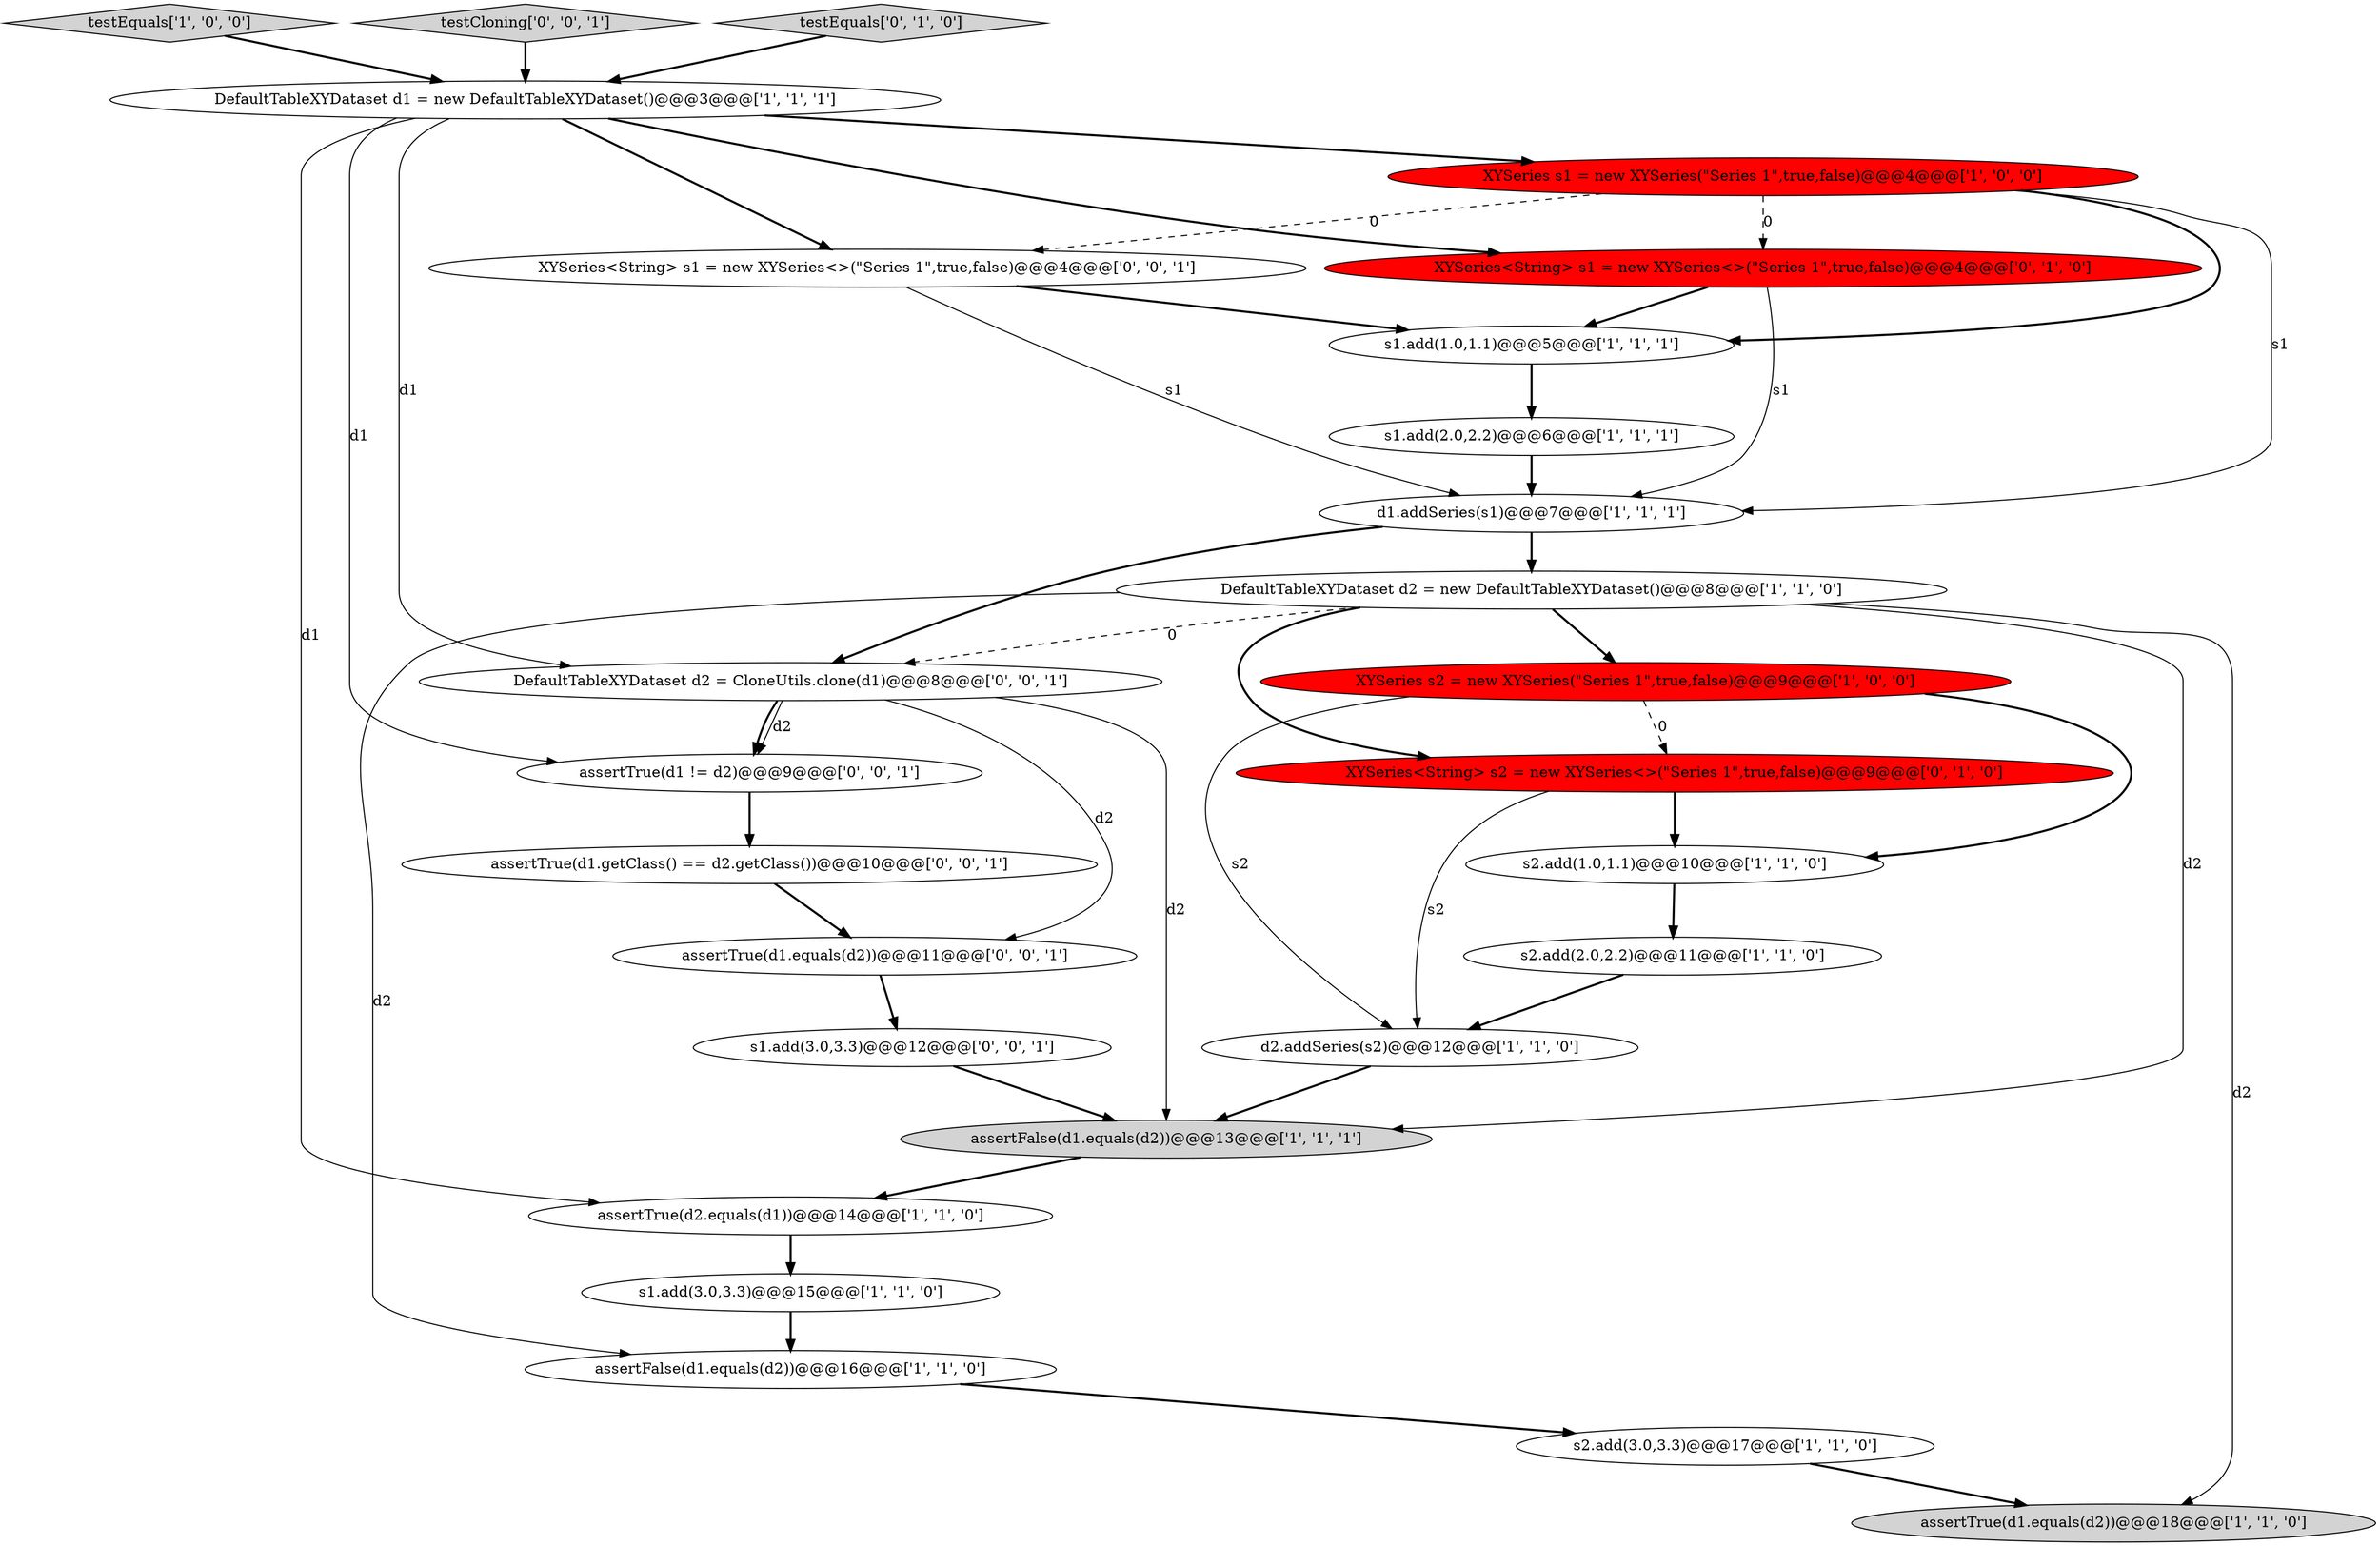 digraph {
3 [style = filled, label = "XYSeries s1 = new XYSeries(\"Series 1\",true,false)@@@4@@@['1', '0', '0']", fillcolor = red, shape = ellipse image = "AAA1AAABBB1BBB"];
13 [style = filled, label = "assertTrue(d2.equals(d1))@@@14@@@['1', '1', '0']", fillcolor = white, shape = ellipse image = "AAA0AAABBB1BBB"];
11 [style = filled, label = "testEquals['1', '0', '0']", fillcolor = lightgray, shape = diamond image = "AAA0AAABBB1BBB"];
25 [style = filled, label = "assertTrue(d1.getClass() == d2.getClass())@@@10@@@['0', '0', '1']", fillcolor = white, shape = ellipse image = "AAA0AAABBB3BBB"];
5 [style = filled, label = "s1.add(3.0,3.3)@@@15@@@['1', '1', '0']", fillcolor = white, shape = ellipse image = "AAA0AAABBB1BBB"];
16 [style = filled, label = "assertFalse(d1.equals(d2))@@@16@@@['1', '1', '0']", fillcolor = white, shape = ellipse image = "AAA0AAABBB1BBB"];
21 [style = filled, label = "s1.add(3.0,3.3)@@@12@@@['0', '0', '1']", fillcolor = white, shape = ellipse image = "AAA0AAABBB3BBB"];
8 [style = filled, label = "assertTrue(d1.equals(d2))@@@18@@@['1', '1', '0']", fillcolor = lightgray, shape = ellipse image = "AAA0AAABBB1BBB"];
10 [style = filled, label = "d2.addSeries(s2)@@@12@@@['1', '1', '0']", fillcolor = white, shape = ellipse image = "AAA0AAABBB1BBB"];
20 [style = filled, label = "assertTrue(d1 != d2)@@@9@@@['0', '0', '1']", fillcolor = white, shape = ellipse image = "AAA0AAABBB3BBB"];
15 [style = filled, label = "DefaultTableXYDataset d2 = new DefaultTableXYDataset()@@@8@@@['1', '1', '0']", fillcolor = white, shape = ellipse image = "AAA0AAABBB1BBB"];
0 [style = filled, label = "XYSeries s2 = new XYSeries(\"Series 1\",true,false)@@@9@@@['1', '0', '0']", fillcolor = red, shape = ellipse image = "AAA1AAABBB1BBB"];
18 [style = filled, label = "XYSeries<String> s1 = new XYSeries<>(\"Series 1\",true,false)@@@4@@@['0', '1', '0']", fillcolor = red, shape = ellipse image = "AAA1AAABBB2BBB"];
22 [style = filled, label = "XYSeries<String> s1 = new XYSeries<>(\"Series 1\",true,false)@@@4@@@['0', '0', '1']", fillcolor = white, shape = ellipse image = "AAA0AAABBB3BBB"];
23 [style = filled, label = "testCloning['0', '0', '1']", fillcolor = lightgray, shape = diamond image = "AAA0AAABBB3BBB"];
24 [style = filled, label = "DefaultTableXYDataset d2 = CloneUtils.clone(d1)@@@8@@@['0', '0', '1']", fillcolor = white, shape = ellipse image = "AAA0AAABBB3BBB"];
2 [style = filled, label = "DefaultTableXYDataset d1 = new DefaultTableXYDataset()@@@3@@@['1', '1', '1']", fillcolor = white, shape = ellipse image = "AAA0AAABBB1BBB"];
4 [style = filled, label = "assertFalse(d1.equals(d2))@@@13@@@['1', '1', '1']", fillcolor = lightgray, shape = ellipse image = "AAA0AAABBB1BBB"];
17 [style = filled, label = "XYSeries<String> s2 = new XYSeries<>(\"Series 1\",true,false)@@@9@@@['0', '1', '0']", fillcolor = red, shape = ellipse image = "AAA1AAABBB2BBB"];
9 [style = filled, label = "s2.add(1.0,1.1)@@@10@@@['1', '1', '0']", fillcolor = white, shape = ellipse image = "AAA0AAABBB1BBB"];
7 [style = filled, label = "s1.add(2.0,2.2)@@@6@@@['1', '1', '1']", fillcolor = white, shape = ellipse image = "AAA0AAABBB1BBB"];
19 [style = filled, label = "testEquals['0', '1', '0']", fillcolor = lightgray, shape = diamond image = "AAA0AAABBB2BBB"];
1 [style = filled, label = "d1.addSeries(s1)@@@7@@@['1', '1', '1']", fillcolor = white, shape = ellipse image = "AAA0AAABBB1BBB"];
14 [style = filled, label = "s1.add(1.0,1.1)@@@5@@@['1', '1', '1']", fillcolor = white, shape = ellipse image = "AAA0AAABBB1BBB"];
12 [style = filled, label = "s2.add(2.0,2.2)@@@11@@@['1', '1', '0']", fillcolor = white, shape = ellipse image = "AAA0AAABBB1BBB"];
26 [style = filled, label = "assertTrue(d1.equals(d2))@@@11@@@['0', '0', '1']", fillcolor = white, shape = ellipse image = "AAA0AAABBB3BBB"];
6 [style = filled, label = "s2.add(3.0,3.3)@@@17@@@['1', '1', '0']", fillcolor = white, shape = ellipse image = "AAA0AAABBB1BBB"];
0->9 [style = bold, label=""];
2->20 [style = solid, label="d1"];
7->1 [style = bold, label=""];
0->10 [style = solid, label="s2"];
24->20 [style = solid, label="d2"];
17->10 [style = solid, label="s2"];
24->26 [style = solid, label="d2"];
16->6 [style = bold, label=""];
17->9 [style = bold, label=""];
1->15 [style = bold, label=""];
4->13 [style = bold, label=""];
2->3 [style = bold, label=""];
3->14 [style = bold, label=""];
15->16 [style = solid, label="d2"];
15->8 [style = solid, label="d2"];
18->1 [style = solid, label="s1"];
3->18 [style = dashed, label="0"];
15->24 [style = dashed, label="0"];
2->18 [style = bold, label=""];
15->4 [style = solid, label="d2"];
19->2 [style = bold, label=""];
3->22 [style = dashed, label="0"];
20->25 [style = bold, label=""];
0->17 [style = dashed, label="0"];
11->2 [style = bold, label=""];
14->7 [style = bold, label=""];
26->21 [style = bold, label=""];
24->20 [style = bold, label=""];
5->16 [style = bold, label=""];
15->17 [style = bold, label=""];
12->10 [style = bold, label=""];
2->24 [style = solid, label="d1"];
1->24 [style = bold, label=""];
15->0 [style = bold, label=""];
6->8 [style = bold, label=""];
25->26 [style = bold, label=""];
13->5 [style = bold, label=""];
10->4 [style = bold, label=""];
24->4 [style = solid, label="d2"];
9->12 [style = bold, label=""];
23->2 [style = bold, label=""];
22->1 [style = solid, label="s1"];
3->1 [style = solid, label="s1"];
2->22 [style = bold, label=""];
22->14 [style = bold, label=""];
18->14 [style = bold, label=""];
21->4 [style = bold, label=""];
2->13 [style = solid, label="d1"];
}
